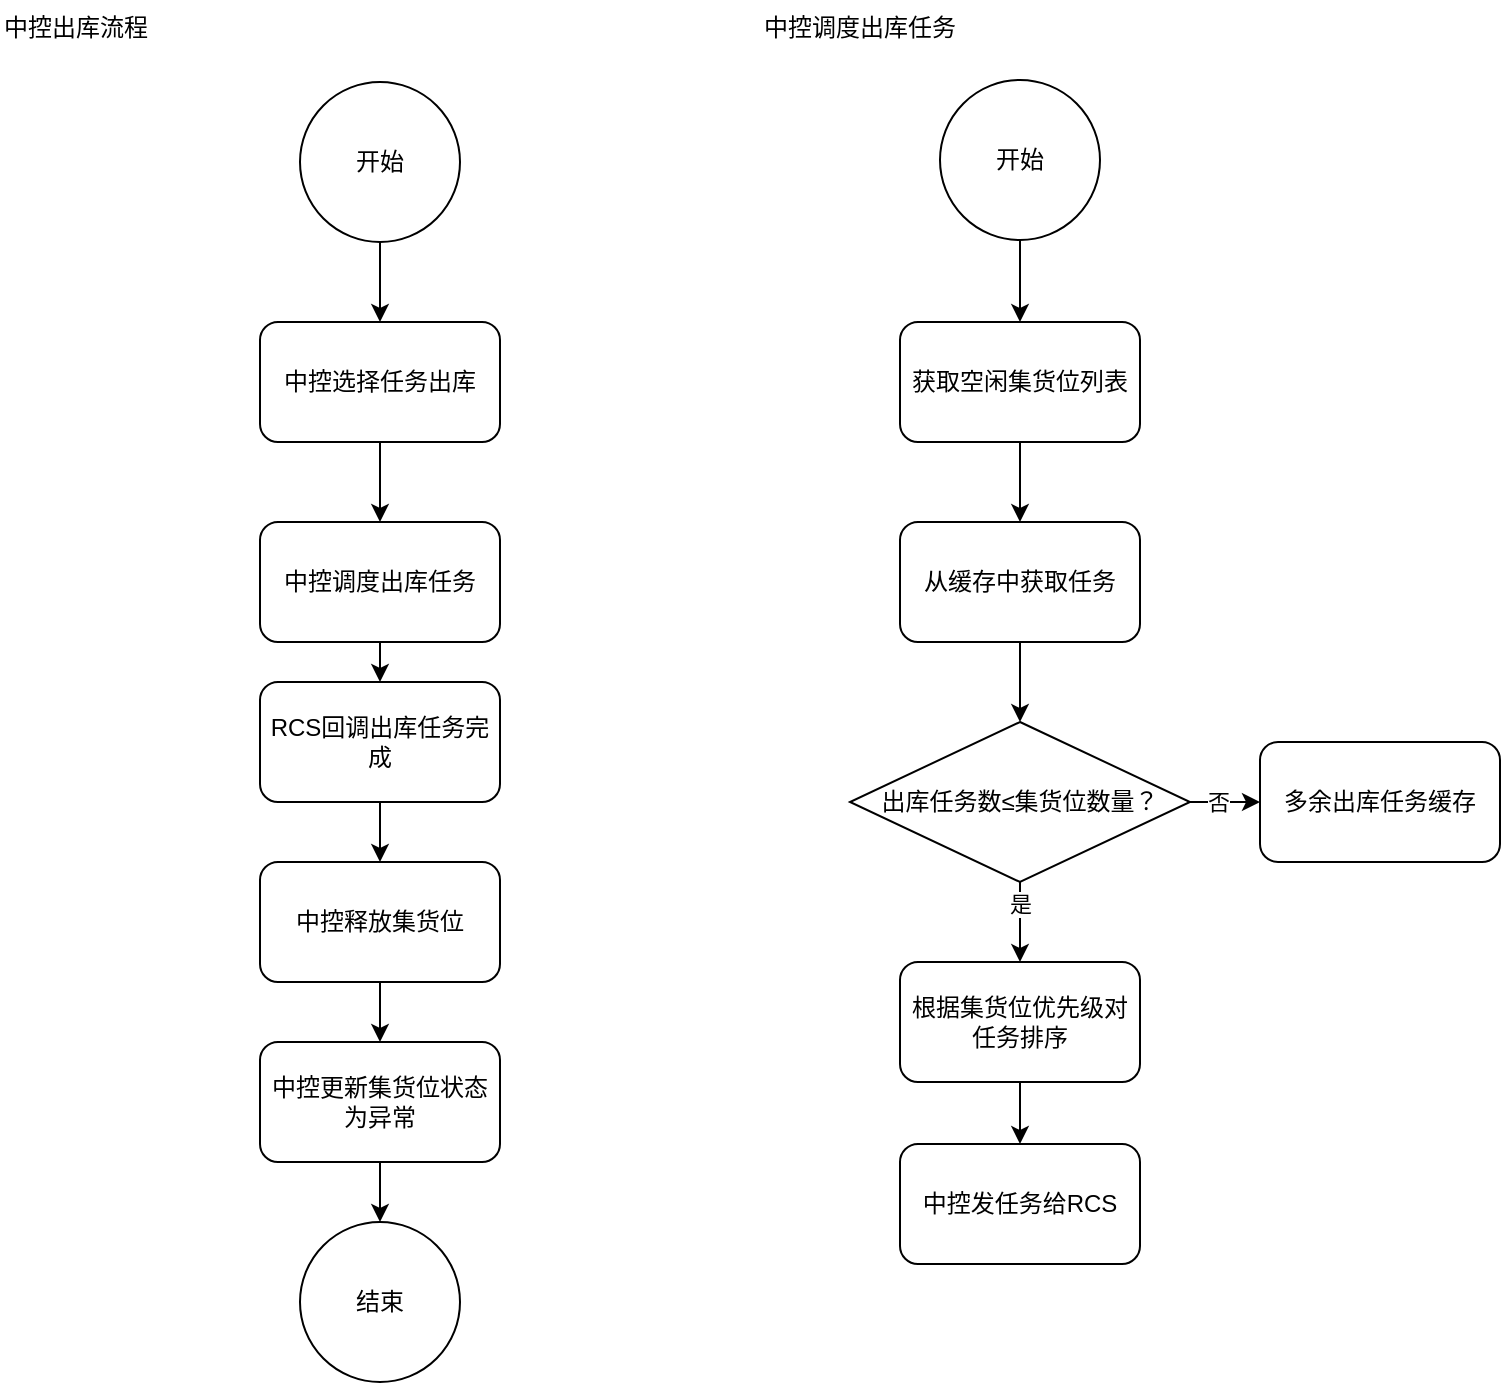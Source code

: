 <mxfile version="17.1.2" type="github">
  <diagram id="cRzlzBvyMLGwdJzJPwRj" name="Page-1">
    <mxGraphModel dx="813" dy="454" grid="1" gridSize="10" guides="1" tooltips="1" connect="1" arrows="1" fold="1" page="1" pageScale="1" pageWidth="827" pageHeight="1169" math="0" shadow="0">
      <root>
        <mxCell id="0" />
        <mxCell id="1" parent="0" />
        <mxCell id="N3w-Lasd4Tz9Ui_GBEL--3" style="edgeStyle=orthogonalEdgeStyle;rounded=0;orthogonalLoop=1;jettySize=auto;html=1;exitX=0.5;exitY=1;exitDx=0;exitDy=0;entryX=0.5;entryY=0;entryDx=0;entryDy=0;" edge="1" parent="1" source="N3w-Lasd4Tz9Ui_GBEL--1" target="N3w-Lasd4Tz9Ui_GBEL--2">
          <mxGeometry relative="1" as="geometry" />
        </mxCell>
        <mxCell id="N3w-Lasd4Tz9Ui_GBEL--1" value="开始" style="ellipse;whiteSpace=wrap;html=1;aspect=fixed;" vertex="1" parent="1">
          <mxGeometry x="160" y="120" width="80" height="80" as="geometry" />
        </mxCell>
        <mxCell id="N3w-Lasd4Tz9Ui_GBEL--5" style="edgeStyle=orthogonalEdgeStyle;rounded=0;orthogonalLoop=1;jettySize=auto;html=1;exitX=0.5;exitY=1;exitDx=0;exitDy=0;entryX=0.5;entryY=0;entryDx=0;entryDy=0;" edge="1" parent="1" source="N3w-Lasd4Tz9Ui_GBEL--2" target="N3w-Lasd4Tz9Ui_GBEL--4">
          <mxGeometry relative="1" as="geometry" />
        </mxCell>
        <mxCell id="N3w-Lasd4Tz9Ui_GBEL--2" value="中控选择任务出库" style="rounded=1;whiteSpace=wrap;html=1;" vertex="1" parent="1">
          <mxGeometry x="140" y="240" width="120" height="60" as="geometry" />
        </mxCell>
        <mxCell id="N3w-Lasd4Tz9Ui_GBEL--10" style="edgeStyle=orthogonalEdgeStyle;rounded=0;orthogonalLoop=1;jettySize=auto;html=1;exitX=0.5;exitY=1;exitDx=0;exitDy=0;entryX=0.5;entryY=0;entryDx=0;entryDy=0;" edge="1" parent="1" source="N3w-Lasd4Tz9Ui_GBEL--4" target="N3w-Lasd4Tz9Ui_GBEL--7">
          <mxGeometry relative="1" as="geometry" />
        </mxCell>
        <mxCell id="N3w-Lasd4Tz9Ui_GBEL--4" value="中控调度出库任务" style="rounded=1;whiteSpace=wrap;html=1;" vertex="1" parent="1">
          <mxGeometry x="140" y="340" width="120" height="60" as="geometry" />
        </mxCell>
        <mxCell id="N3w-Lasd4Tz9Ui_GBEL--8" style="edgeStyle=orthogonalEdgeStyle;rounded=0;orthogonalLoop=1;jettySize=auto;html=1;exitX=0.5;exitY=1;exitDx=0;exitDy=0;entryX=0.5;entryY=0;entryDx=0;entryDy=0;" edge="1" parent="1" source="N3w-Lasd4Tz9Ui_GBEL--7" target="N3w-Lasd4Tz9Ui_GBEL--9">
          <mxGeometry relative="1" as="geometry">
            <mxPoint x="200" y="530" as="targetPoint" />
          </mxGeometry>
        </mxCell>
        <mxCell id="N3w-Lasd4Tz9Ui_GBEL--7" value="RCS回调出库任务完成" style="rounded=1;whiteSpace=wrap;html=1;" vertex="1" parent="1">
          <mxGeometry x="140" y="420" width="120" height="60" as="geometry" />
        </mxCell>
        <mxCell id="N3w-Lasd4Tz9Ui_GBEL--54" style="edgeStyle=orthogonalEdgeStyle;rounded=0;orthogonalLoop=1;jettySize=auto;html=1;exitX=0.5;exitY=1;exitDx=0;exitDy=0;entryX=0.5;entryY=0;entryDx=0;entryDy=0;" edge="1" parent="1" source="N3w-Lasd4Tz9Ui_GBEL--9" target="N3w-Lasd4Tz9Ui_GBEL--53">
          <mxGeometry relative="1" as="geometry" />
        </mxCell>
        <mxCell id="N3w-Lasd4Tz9Ui_GBEL--9" value="中控释放集货位" style="rounded=1;whiteSpace=wrap;html=1;" vertex="1" parent="1">
          <mxGeometry x="140" y="510" width="120" height="60" as="geometry" />
        </mxCell>
        <mxCell id="N3w-Lasd4Tz9Ui_GBEL--13" value="结束" style="ellipse;whiteSpace=wrap;html=1;aspect=fixed;" vertex="1" parent="1">
          <mxGeometry x="160" y="690" width="80" height="80" as="geometry" />
        </mxCell>
        <mxCell id="N3w-Lasd4Tz9Ui_GBEL--16" value="&lt;div style=&quot;text-align: center&quot;&gt;&lt;span&gt;&lt;font face=&quot;helvetica&quot;&gt;中控调度出库任务&lt;/font&gt;&lt;/span&gt;&lt;/div&gt;" style="text;whiteSpace=wrap;html=1;" vertex="1" parent="1">
          <mxGeometry x="390" y="79" width="120" height="30" as="geometry" />
        </mxCell>
        <mxCell id="N3w-Lasd4Tz9Ui_GBEL--17" value="&lt;div style=&quot;text-align: center&quot;&gt;&lt;span&gt;&lt;font face=&quot;helvetica&quot;&gt;中控出库流程&lt;/font&gt;&lt;/span&gt;&lt;/div&gt;" style="text;whiteSpace=wrap;html=1;" vertex="1" parent="1">
          <mxGeometry x="10" y="79" width="120" height="30" as="geometry" />
        </mxCell>
        <mxCell id="N3w-Lasd4Tz9Ui_GBEL--20" style="edgeStyle=orthogonalEdgeStyle;rounded=0;orthogonalLoop=1;jettySize=auto;html=1;exitX=0.5;exitY=1;exitDx=0;exitDy=0;entryX=0.5;entryY=0;entryDx=0;entryDy=0;" edge="1" parent="1" source="N3w-Lasd4Tz9Ui_GBEL--18" target="N3w-Lasd4Tz9Ui_GBEL--42">
          <mxGeometry relative="1" as="geometry">
            <mxPoint x="519.49" y="226.88" as="targetPoint" />
          </mxGeometry>
        </mxCell>
        <mxCell id="N3w-Lasd4Tz9Ui_GBEL--18" value="开始" style="ellipse;whiteSpace=wrap;html=1;aspect=fixed;" vertex="1" parent="1">
          <mxGeometry x="480" y="119" width="80" height="80" as="geometry" />
        </mxCell>
        <mxCell id="N3w-Lasd4Tz9Ui_GBEL--24" style="edgeStyle=orthogonalEdgeStyle;rounded=0;orthogonalLoop=1;jettySize=auto;html=1;exitX=1;exitY=0.5;exitDx=0;exitDy=0;entryX=0;entryY=0.5;entryDx=0;entryDy=0;" edge="1" parent="1" source="N3w-Lasd4Tz9Ui_GBEL--21" target="N3w-Lasd4Tz9Ui_GBEL--23">
          <mxGeometry relative="1" as="geometry" />
        </mxCell>
        <mxCell id="N3w-Lasd4Tz9Ui_GBEL--27" value="否" style="edgeLabel;html=1;align=center;verticalAlign=middle;resizable=0;points=[];" vertex="1" connectable="0" parent="N3w-Lasd4Tz9Ui_GBEL--24">
          <mxGeometry x="-0.228" relative="1" as="geometry">
            <mxPoint as="offset" />
          </mxGeometry>
        </mxCell>
        <mxCell id="N3w-Lasd4Tz9Ui_GBEL--26" style="edgeStyle=orthogonalEdgeStyle;rounded=0;orthogonalLoop=1;jettySize=auto;html=1;exitX=0.5;exitY=1;exitDx=0;exitDy=0;entryX=0.5;entryY=0;entryDx=0;entryDy=0;" edge="1" parent="1" source="N3w-Lasd4Tz9Ui_GBEL--21" target="N3w-Lasd4Tz9Ui_GBEL--29">
          <mxGeometry relative="1" as="geometry">
            <mxPoint x="520" y="560" as="targetPoint" />
          </mxGeometry>
        </mxCell>
        <mxCell id="N3w-Lasd4Tz9Ui_GBEL--28" value="是" style="edgeLabel;html=1;align=center;verticalAlign=middle;resizable=0;points=[];" vertex="1" connectable="0" parent="N3w-Lasd4Tz9Ui_GBEL--26">
          <mxGeometry x="-0.731" y="1" relative="1" as="geometry">
            <mxPoint x="-1" y="5" as="offset" />
          </mxGeometry>
        </mxCell>
        <mxCell id="N3w-Lasd4Tz9Ui_GBEL--21" value="出库任务数≤集货位数量？" style="rhombus;whiteSpace=wrap;html=1;" vertex="1" parent="1">
          <mxGeometry x="435" y="440" width="170" height="80" as="geometry" />
        </mxCell>
        <mxCell id="N3w-Lasd4Tz9Ui_GBEL--23" value="多余出库任务缓存" style="rounded=1;whiteSpace=wrap;html=1;" vertex="1" parent="1">
          <mxGeometry x="640" y="450" width="120" height="60" as="geometry" />
        </mxCell>
        <mxCell id="N3w-Lasd4Tz9Ui_GBEL--31" style="edgeStyle=orthogonalEdgeStyle;rounded=0;orthogonalLoop=1;jettySize=auto;html=1;exitX=0.5;exitY=1;exitDx=0;exitDy=0;entryX=0.5;entryY=0;entryDx=0;entryDy=0;" edge="1" parent="1" source="N3w-Lasd4Tz9Ui_GBEL--29" target="N3w-Lasd4Tz9Ui_GBEL--30">
          <mxGeometry relative="1" as="geometry" />
        </mxCell>
        <mxCell id="N3w-Lasd4Tz9Ui_GBEL--29" value="根据集货位优先级对任务排序" style="rounded=1;whiteSpace=wrap;html=1;" vertex="1" parent="1">
          <mxGeometry x="460" y="560" width="120" height="60" as="geometry" />
        </mxCell>
        <mxCell id="N3w-Lasd4Tz9Ui_GBEL--30" value="中控发任务给RCS" style="rounded=1;whiteSpace=wrap;html=1;" vertex="1" parent="1">
          <mxGeometry x="460" y="651" width="120" height="60" as="geometry" />
        </mxCell>
        <mxCell id="N3w-Lasd4Tz9Ui_GBEL--39" style="edgeStyle=orthogonalEdgeStyle;rounded=0;orthogonalLoop=1;jettySize=auto;html=1;exitX=1;exitY=0.5;exitDx=0;exitDy=0;entryX=0;entryY=0.5;entryDx=0;entryDy=0;" edge="1" parent="1" target="N3w-Lasd4Tz9Ui_GBEL--38">
          <mxGeometry relative="1" as="geometry">
            <mxPoint x="605" y="270" as="sourcePoint" />
          </mxGeometry>
        </mxCell>
        <mxCell id="N3w-Lasd4Tz9Ui_GBEL--47" style="edgeStyle=orthogonalEdgeStyle;rounded=0;orthogonalLoop=1;jettySize=auto;html=1;exitX=0.5;exitY=1;exitDx=0;exitDy=0;entryX=0.5;entryY=0;entryDx=0;entryDy=0;" edge="1" parent="1" source="N3w-Lasd4Tz9Ui_GBEL--42" target="N3w-Lasd4Tz9Ui_GBEL--48">
          <mxGeometry relative="1" as="geometry">
            <mxPoint x="520" y="330" as="targetPoint" />
          </mxGeometry>
        </mxCell>
        <mxCell id="N3w-Lasd4Tz9Ui_GBEL--42" value="获取空闲集货位列表" style="rounded=1;whiteSpace=wrap;html=1;" vertex="1" parent="1">
          <mxGeometry x="460" y="240" width="120" height="60" as="geometry" />
        </mxCell>
        <mxCell id="N3w-Lasd4Tz9Ui_GBEL--52" style="edgeStyle=orthogonalEdgeStyle;rounded=0;orthogonalLoop=1;jettySize=auto;html=1;exitX=0.5;exitY=1;exitDx=0;exitDy=0;entryX=0.5;entryY=0;entryDx=0;entryDy=0;" edge="1" parent="1" source="N3w-Lasd4Tz9Ui_GBEL--48" target="N3w-Lasd4Tz9Ui_GBEL--21">
          <mxGeometry relative="1" as="geometry" />
        </mxCell>
        <mxCell id="N3w-Lasd4Tz9Ui_GBEL--48" value="从缓存中获取任务" style="rounded=1;whiteSpace=wrap;html=1;" vertex="1" parent="1">
          <mxGeometry x="460" y="340" width="120" height="60" as="geometry" />
        </mxCell>
        <mxCell id="N3w-Lasd4Tz9Ui_GBEL--55" style="edgeStyle=orthogonalEdgeStyle;rounded=0;orthogonalLoop=1;jettySize=auto;html=1;exitX=0.5;exitY=1;exitDx=0;exitDy=0;entryX=0.5;entryY=0;entryDx=0;entryDy=0;" edge="1" parent="1" source="N3w-Lasd4Tz9Ui_GBEL--53" target="N3w-Lasd4Tz9Ui_GBEL--13">
          <mxGeometry relative="1" as="geometry" />
        </mxCell>
        <mxCell id="N3w-Lasd4Tz9Ui_GBEL--53" value="中控更新集货位状态为异常" style="rounded=1;whiteSpace=wrap;html=1;" vertex="1" parent="1">
          <mxGeometry x="140" y="600" width="120" height="60" as="geometry" />
        </mxCell>
      </root>
    </mxGraphModel>
  </diagram>
</mxfile>
